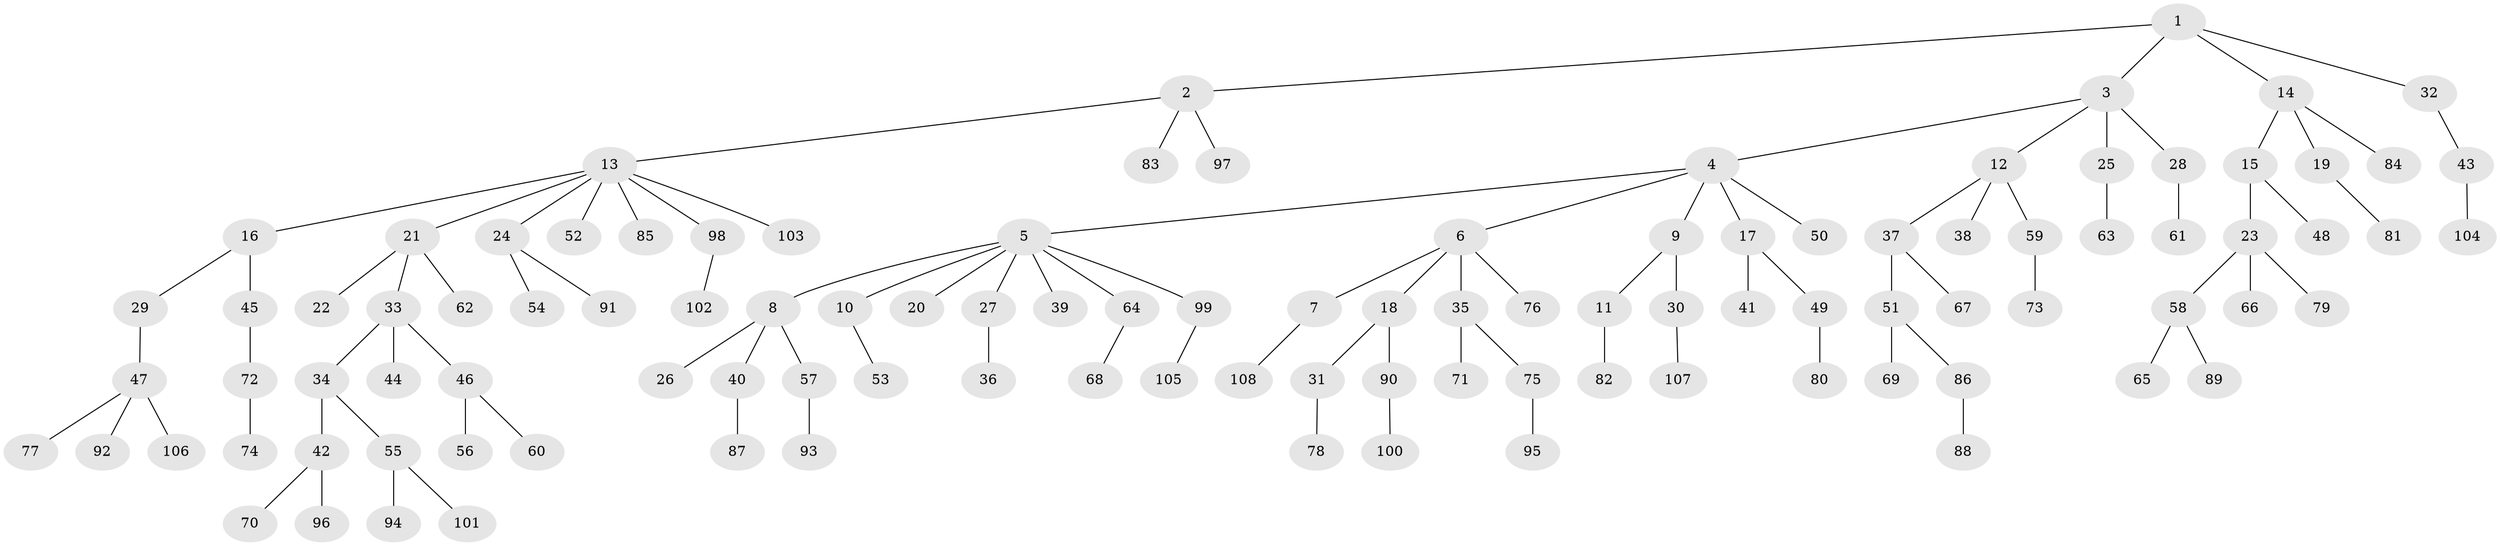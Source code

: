 // coarse degree distribution, {6: 0.013333333333333334, 3: 0.12, 5: 0.08, 8: 0.02666666666666667, 1: 0.6, 2: 0.16}
// Generated by graph-tools (version 1.1) at 2025/24/03/03/25 07:24:05]
// undirected, 108 vertices, 107 edges
graph export_dot {
graph [start="1"]
  node [color=gray90,style=filled];
  1;
  2;
  3;
  4;
  5;
  6;
  7;
  8;
  9;
  10;
  11;
  12;
  13;
  14;
  15;
  16;
  17;
  18;
  19;
  20;
  21;
  22;
  23;
  24;
  25;
  26;
  27;
  28;
  29;
  30;
  31;
  32;
  33;
  34;
  35;
  36;
  37;
  38;
  39;
  40;
  41;
  42;
  43;
  44;
  45;
  46;
  47;
  48;
  49;
  50;
  51;
  52;
  53;
  54;
  55;
  56;
  57;
  58;
  59;
  60;
  61;
  62;
  63;
  64;
  65;
  66;
  67;
  68;
  69;
  70;
  71;
  72;
  73;
  74;
  75;
  76;
  77;
  78;
  79;
  80;
  81;
  82;
  83;
  84;
  85;
  86;
  87;
  88;
  89;
  90;
  91;
  92;
  93;
  94;
  95;
  96;
  97;
  98;
  99;
  100;
  101;
  102;
  103;
  104;
  105;
  106;
  107;
  108;
  1 -- 2;
  1 -- 3;
  1 -- 14;
  1 -- 32;
  2 -- 13;
  2 -- 83;
  2 -- 97;
  3 -- 4;
  3 -- 12;
  3 -- 25;
  3 -- 28;
  4 -- 5;
  4 -- 6;
  4 -- 9;
  4 -- 17;
  4 -- 50;
  5 -- 8;
  5 -- 10;
  5 -- 20;
  5 -- 27;
  5 -- 39;
  5 -- 64;
  5 -- 99;
  6 -- 7;
  6 -- 18;
  6 -- 35;
  6 -- 76;
  7 -- 108;
  8 -- 26;
  8 -- 40;
  8 -- 57;
  9 -- 11;
  9 -- 30;
  10 -- 53;
  11 -- 82;
  12 -- 37;
  12 -- 38;
  12 -- 59;
  13 -- 16;
  13 -- 21;
  13 -- 24;
  13 -- 52;
  13 -- 85;
  13 -- 98;
  13 -- 103;
  14 -- 15;
  14 -- 19;
  14 -- 84;
  15 -- 23;
  15 -- 48;
  16 -- 29;
  16 -- 45;
  17 -- 41;
  17 -- 49;
  18 -- 31;
  18 -- 90;
  19 -- 81;
  21 -- 22;
  21 -- 33;
  21 -- 62;
  23 -- 58;
  23 -- 66;
  23 -- 79;
  24 -- 54;
  24 -- 91;
  25 -- 63;
  27 -- 36;
  28 -- 61;
  29 -- 47;
  30 -- 107;
  31 -- 78;
  32 -- 43;
  33 -- 34;
  33 -- 44;
  33 -- 46;
  34 -- 42;
  34 -- 55;
  35 -- 71;
  35 -- 75;
  37 -- 51;
  37 -- 67;
  40 -- 87;
  42 -- 70;
  42 -- 96;
  43 -- 104;
  45 -- 72;
  46 -- 56;
  46 -- 60;
  47 -- 77;
  47 -- 92;
  47 -- 106;
  49 -- 80;
  51 -- 69;
  51 -- 86;
  55 -- 94;
  55 -- 101;
  57 -- 93;
  58 -- 65;
  58 -- 89;
  59 -- 73;
  64 -- 68;
  72 -- 74;
  75 -- 95;
  86 -- 88;
  90 -- 100;
  98 -- 102;
  99 -- 105;
}
